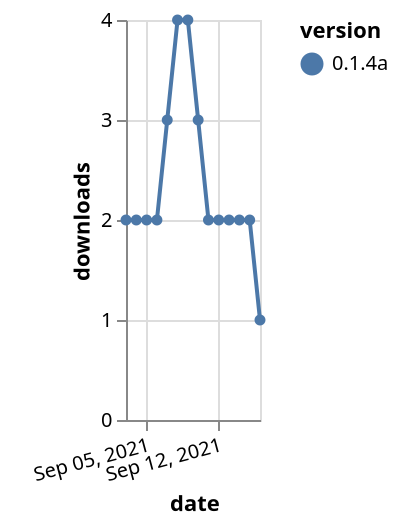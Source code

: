 {"$schema": "https://vega.github.io/schema/vega-lite/v5.json", "description": "A simple bar chart with embedded data.", "data": {"values": [{"date": "2021-09-03", "total": 2623, "delta": 2, "version": "0.1.4a"}, {"date": "2021-09-04", "total": 2625, "delta": 2, "version": "0.1.4a"}, {"date": "2021-09-05", "total": 2627, "delta": 2, "version": "0.1.4a"}, {"date": "2021-09-06", "total": 2629, "delta": 2, "version": "0.1.4a"}, {"date": "2021-09-07", "total": 2632, "delta": 3, "version": "0.1.4a"}, {"date": "2021-09-08", "total": 2636, "delta": 4, "version": "0.1.4a"}, {"date": "2021-09-09", "total": 2640, "delta": 4, "version": "0.1.4a"}, {"date": "2021-09-10", "total": 2643, "delta": 3, "version": "0.1.4a"}, {"date": "2021-09-11", "total": 2645, "delta": 2, "version": "0.1.4a"}, {"date": "2021-09-12", "total": 2647, "delta": 2, "version": "0.1.4a"}, {"date": "2021-09-13", "total": 2649, "delta": 2, "version": "0.1.4a"}, {"date": "2021-09-14", "total": 2651, "delta": 2, "version": "0.1.4a"}, {"date": "2021-09-15", "total": 2653, "delta": 2, "version": "0.1.4a"}, {"date": "2021-09-16", "total": 2654, "delta": 1, "version": "0.1.4a"}]}, "width": "container", "mark": {"type": "line", "point": {"filled": true}}, "encoding": {"x": {"field": "date", "type": "temporal", "timeUnit": "yearmonthdate", "title": "date", "axis": {"labelAngle": -15}}, "y": {"field": "delta", "type": "quantitative", "title": "downloads"}, "color": {"field": "version", "type": "nominal"}, "tooltip": {"field": "delta"}}}